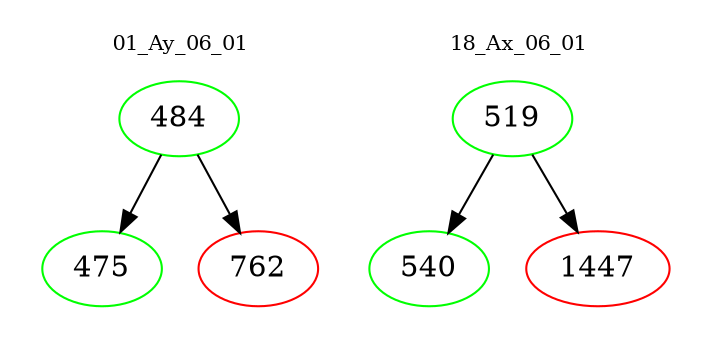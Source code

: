 digraph{
subgraph cluster_0 {
color = white
label = "01_Ay_06_01";
fontsize=10;
T0_484 [label="484", color="green"]
T0_484 -> T0_475 [color="black"]
T0_475 [label="475", color="green"]
T0_484 -> T0_762 [color="black"]
T0_762 [label="762", color="red"]
}
subgraph cluster_1 {
color = white
label = "18_Ax_06_01";
fontsize=10;
T1_519 [label="519", color="green"]
T1_519 -> T1_540 [color="black"]
T1_540 [label="540", color="green"]
T1_519 -> T1_1447 [color="black"]
T1_1447 [label="1447", color="red"]
}
}
